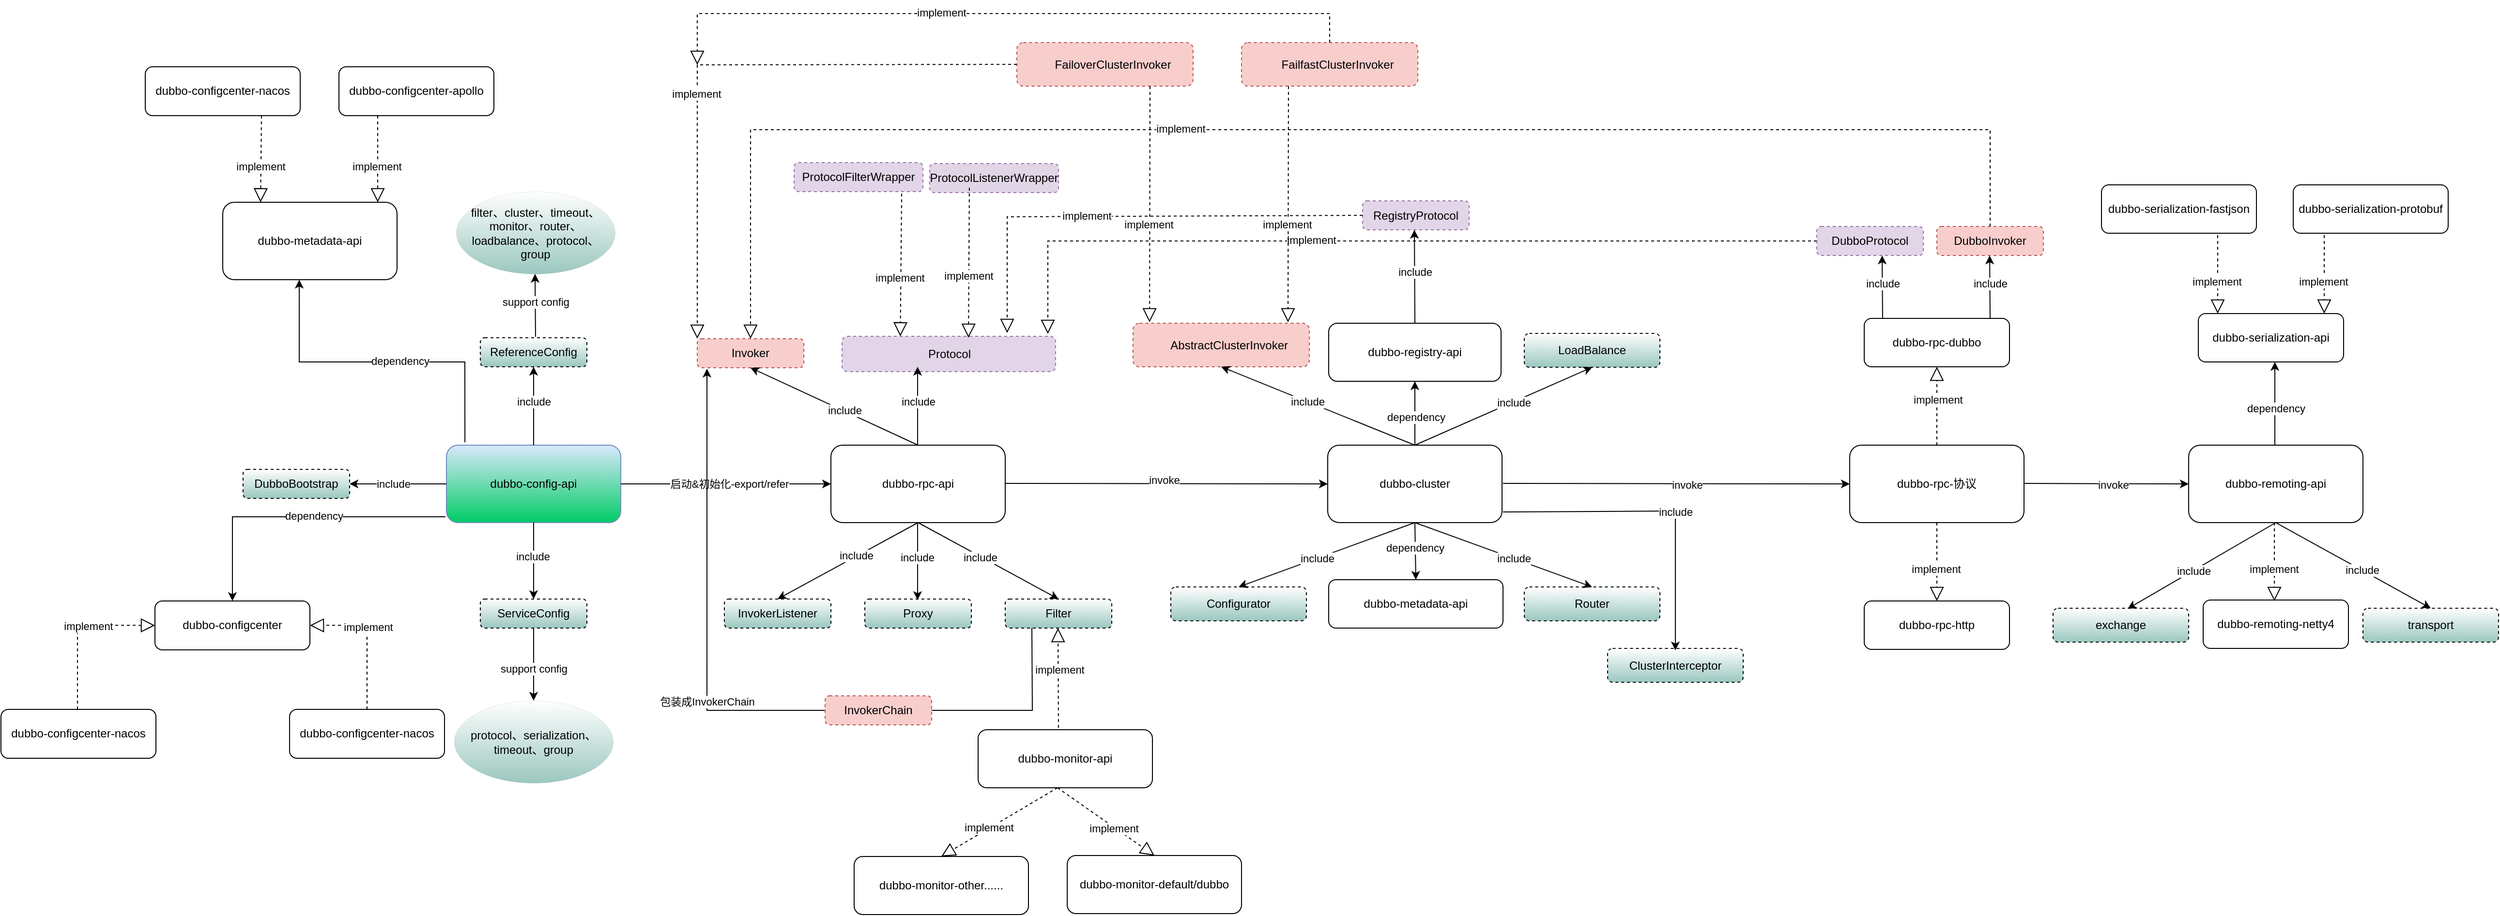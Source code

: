 <mxfile version="20.6.0" type="github">
  <diagram id="ZjGpU4D9dsk0vhYfb42c" name="第 1 页">
    <mxGraphModel dx="2843" dy="1186" grid="1" gridSize="10" guides="1" tooltips="1" connect="1" arrows="1" fold="1" page="1" pageScale="1" pageWidth="827" pageHeight="1169" math="0" shadow="0">
      <root>
        <mxCell id="0" />
        <mxCell id="1" parent="0" />
        <mxCell id="iVxKkr2CtesMYXWZ3AcV-1" value="dubbo-cluster" style="rounded=1;whiteSpace=wrap;html=1;" vertex="1" parent="1">
          <mxGeometry x="1291" y="846" width="180" height="80" as="geometry" />
        </mxCell>
        <mxCell id="iVxKkr2CtesMYXWZ3AcV-4" value="dubbo-config-api" style="rounded=1;whiteSpace=wrap;html=1;fillColor=#dae8fc;strokeColor=#6c8ebf;gradientColor=#00CC66;" vertex="1" parent="1">
          <mxGeometry x="381" y="846" width="180" height="80" as="geometry" />
        </mxCell>
        <mxCell id="iVxKkr2CtesMYXWZ3AcV-5" value="dubbo-configcenter" style="rounded=1;whiteSpace=wrap;html=1;" vertex="1" parent="1">
          <mxGeometry x="80" y="1007" width="160" height="50.5" as="geometry" />
        </mxCell>
        <mxCell id="iVxKkr2CtesMYXWZ3AcV-6" value="dubbo-metadata-api" style="rounded=1;whiteSpace=wrap;html=1;" vertex="1" parent="1">
          <mxGeometry x="150" y="595" width="180" height="80" as="geometry" />
        </mxCell>
        <mxCell id="iVxKkr2CtesMYXWZ3AcV-9" value="dubbo-rpc-协议" style="rounded=1;whiteSpace=wrap;html=1;" vertex="1" parent="1">
          <mxGeometry x="1830" y="846" width="180" height="80" as="geometry" />
        </mxCell>
        <mxCell id="iVxKkr2CtesMYXWZ3AcV-10" value="dubbo-rpc-api" style="rounded=1;whiteSpace=wrap;html=1;" vertex="1" parent="1">
          <mxGeometry x="778" y="846" width="180" height="80" as="geometry" />
        </mxCell>
        <mxCell id="iVxKkr2CtesMYXWZ3AcV-15" value="ReferenceConfig" style="rounded=1;whiteSpace=wrap;html=1;dashed=1;gradientColor=#9AC7BF;" vertex="1" parent="1">
          <mxGeometry x="416" y="735" width="110" height="30" as="geometry" />
        </mxCell>
        <mxCell id="iVxKkr2CtesMYXWZ3AcV-19" value="" style="endArrow=classic;html=1;rounded=0;exitX=1;exitY=0.5;exitDx=0;exitDy=0;entryX=0;entryY=0.5;entryDx=0;entryDy=0;" edge="1" parent="1" target="iVxKkr2CtesMYXWZ3AcV-10">
          <mxGeometry width="50" height="50" relative="1" as="geometry">
            <mxPoint x="561" y="886" as="sourcePoint" />
            <mxPoint x="671" y="886" as="targetPoint" />
          </mxGeometry>
        </mxCell>
        <mxCell id="iVxKkr2CtesMYXWZ3AcV-93" value="启动&amp;amp;初始化-export/refer" style="edgeLabel;html=1;align=center;verticalAlign=middle;resizable=0;points=[];" vertex="1" connectable="0" parent="iVxKkr2CtesMYXWZ3AcV-19">
          <mxGeometry x="0.032" relative="1" as="geometry">
            <mxPoint as="offset" />
          </mxGeometry>
        </mxCell>
        <mxCell id="iVxKkr2CtesMYXWZ3AcV-20" value="ServiceConfig" style="rounded=1;whiteSpace=wrap;html=1;dashed=1;gradientColor=#9AC7BF;" vertex="1" parent="1">
          <mxGeometry x="416" y="1005" width="110" height="30" as="geometry" />
        </mxCell>
        <mxCell id="iVxKkr2CtesMYXWZ3AcV-21" value="Protocol" style="rounded=1;whiteSpace=wrap;html=1;dashed=1;fillColor=#e1d5e7;strokeColor=#9673a6;" vertex="1" parent="1">
          <mxGeometry x="789.5" y="733.5" width="220.5" height="36.5" as="geometry" />
        </mxCell>
        <mxCell id="iVxKkr2CtesMYXWZ3AcV-22" value="Proxy" style="rounded=1;whiteSpace=wrap;html=1;dashed=1;gradientColor=#9AC7BF;" vertex="1" parent="1">
          <mxGeometry x="813" y="1005" width="110" height="30" as="geometry" />
        </mxCell>
        <mxCell id="iVxKkr2CtesMYXWZ3AcV-23" value="" style="endArrow=classic;html=1;rounded=0;exitX=1;exitY=0.5;exitDx=0;exitDy=0;entryX=0;entryY=0.5;entryDx=0;entryDy=0;" edge="1" parent="1" target="iVxKkr2CtesMYXWZ3AcV-1">
          <mxGeometry width="50" height="50" relative="1" as="geometry">
            <mxPoint x="958" y="885.5" as="sourcePoint" />
            <mxPoint x="1068" y="885.5" as="targetPoint" />
          </mxGeometry>
        </mxCell>
        <mxCell id="iVxKkr2CtesMYXWZ3AcV-94" value="invoke" style="edgeLabel;html=1;align=center;verticalAlign=middle;resizable=0;points=[];" vertex="1" connectable="0" parent="iVxKkr2CtesMYXWZ3AcV-23">
          <mxGeometry x="-0.015" y="4" relative="1" as="geometry">
            <mxPoint as="offset" />
          </mxGeometry>
        </mxCell>
        <mxCell id="iVxKkr2CtesMYXWZ3AcV-25" value="" style="endArrow=classic;html=1;rounded=0;entryX=0.5;entryY=1;entryDx=0;entryDy=0;exitX=0.5;exitY=0;exitDx=0;exitDy=0;" edge="1" parent="1" source="iVxKkr2CtesMYXWZ3AcV-4" target="iVxKkr2CtesMYXWZ3AcV-15">
          <mxGeometry width="50" height="50" relative="1" as="geometry">
            <mxPoint x="461" y="855" as="sourcePoint" />
            <mxPoint x="511" y="805" as="targetPoint" />
          </mxGeometry>
        </mxCell>
        <mxCell id="iVxKkr2CtesMYXWZ3AcV-26" value="include" style="edgeLabel;html=1;align=center;verticalAlign=middle;resizable=0;points=[];" vertex="1" connectable="0" parent="iVxKkr2CtesMYXWZ3AcV-25">
          <mxGeometry x="0.111" relative="1" as="geometry">
            <mxPoint as="offset" />
          </mxGeometry>
        </mxCell>
        <mxCell id="iVxKkr2CtesMYXWZ3AcV-27" value="" style="endArrow=classic;html=1;rounded=0;exitX=0.5;exitY=1;exitDx=0;exitDy=0;entryX=0.5;entryY=0;entryDx=0;entryDy=0;" edge="1" parent="1" source="iVxKkr2CtesMYXWZ3AcV-4" target="iVxKkr2CtesMYXWZ3AcV-20">
          <mxGeometry width="50" height="50" relative="1" as="geometry">
            <mxPoint x="431" y="1055" as="sourcePoint" />
            <mxPoint x="481" y="1005" as="targetPoint" />
          </mxGeometry>
        </mxCell>
        <mxCell id="iVxKkr2CtesMYXWZ3AcV-28" value="include" style="edgeLabel;html=1;align=center;verticalAlign=middle;resizable=0;points=[];" vertex="1" connectable="0" parent="iVxKkr2CtesMYXWZ3AcV-27">
          <mxGeometry x="-0.114" y="-1" relative="1" as="geometry">
            <mxPoint as="offset" />
          </mxGeometry>
        </mxCell>
        <mxCell id="iVxKkr2CtesMYXWZ3AcV-29" value="DubboBootstrap" style="rounded=1;whiteSpace=wrap;html=1;dashed=1;gradientColor=#9AC7BF;" vertex="1" parent="1">
          <mxGeometry x="171" y="871" width="110" height="30" as="geometry" />
        </mxCell>
        <mxCell id="iVxKkr2CtesMYXWZ3AcV-30" value="" style="endArrow=classic;html=1;rounded=0;entryX=1;entryY=0.5;entryDx=0;entryDy=0;exitX=0;exitY=0.5;exitDx=0;exitDy=0;" edge="1" parent="1" source="iVxKkr2CtesMYXWZ3AcV-4" target="iVxKkr2CtesMYXWZ3AcV-29">
          <mxGeometry width="50" height="50" relative="1" as="geometry">
            <mxPoint x="481" y="856" as="sourcePoint" />
            <mxPoint x="481" y="775" as="targetPoint" />
          </mxGeometry>
        </mxCell>
        <mxCell id="iVxKkr2CtesMYXWZ3AcV-31" value="include" style="edgeLabel;html=1;align=center;verticalAlign=middle;resizable=0;points=[];" vertex="1" connectable="0" parent="iVxKkr2CtesMYXWZ3AcV-30">
          <mxGeometry x="0.111" relative="1" as="geometry">
            <mxPoint as="offset" />
          </mxGeometry>
        </mxCell>
        <mxCell id="iVxKkr2CtesMYXWZ3AcV-32" value="" style="endArrow=classic;html=1;rounded=0;entryX=0.5;entryY=1;entryDx=0;entryDy=0;exitX=0.5;exitY=0;exitDx=0;exitDy=0;" edge="1" parent="1">
          <mxGeometry width="50" height="50" relative="1" as="geometry">
            <mxPoint x="867.5" y="846" as="sourcePoint" />
            <mxPoint x="867.5" y="765" as="targetPoint" />
          </mxGeometry>
        </mxCell>
        <mxCell id="iVxKkr2CtesMYXWZ3AcV-33" value="include" style="edgeLabel;html=1;align=center;verticalAlign=middle;resizable=0;points=[];" vertex="1" connectable="0" parent="iVxKkr2CtesMYXWZ3AcV-32">
          <mxGeometry x="0.111" relative="1" as="geometry">
            <mxPoint as="offset" />
          </mxGeometry>
        </mxCell>
        <mxCell id="iVxKkr2CtesMYXWZ3AcV-34" value="" style="endArrow=classic;html=1;rounded=0;exitX=0.5;exitY=1;exitDx=0;exitDy=0;entryX=0.5;entryY=0;entryDx=0;entryDy=0;" edge="1" parent="1">
          <mxGeometry width="50" height="50" relative="1" as="geometry">
            <mxPoint x="867.5" y="927" as="sourcePoint" />
            <mxPoint x="867.5" y="1006" as="targetPoint" />
          </mxGeometry>
        </mxCell>
        <mxCell id="iVxKkr2CtesMYXWZ3AcV-35" value="include" style="edgeLabel;html=1;align=center;verticalAlign=middle;resizable=0;points=[];" vertex="1" connectable="0" parent="iVxKkr2CtesMYXWZ3AcV-34">
          <mxGeometry x="-0.114" y="-1" relative="1" as="geometry">
            <mxPoint as="offset" />
          </mxGeometry>
        </mxCell>
        <mxCell id="iVxKkr2CtesMYXWZ3AcV-36" value="InvokerListener" style="rounded=1;whiteSpace=wrap;html=1;dashed=1;gradientColor=#9AC7BF;" vertex="1" parent="1">
          <mxGeometry x="668" y="1005" width="110" height="30" as="geometry" />
        </mxCell>
        <mxCell id="iVxKkr2CtesMYXWZ3AcV-37" value="" style="endArrow=classic;html=1;rounded=0;entryX=0.5;entryY=0;entryDx=0;entryDy=0;exitX=0.5;exitY=1;exitDx=0;exitDy=0;" edge="1" parent="1" source="iVxKkr2CtesMYXWZ3AcV-10" target="iVxKkr2CtesMYXWZ3AcV-36">
          <mxGeometry width="50" height="50" relative="1" as="geometry">
            <mxPoint x="860" y="930" as="sourcePoint" />
            <mxPoint x="877.5" y="1016" as="targetPoint" />
          </mxGeometry>
        </mxCell>
        <mxCell id="iVxKkr2CtesMYXWZ3AcV-38" value="include" style="edgeLabel;html=1;align=center;verticalAlign=middle;resizable=0;points=[];" vertex="1" connectable="0" parent="iVxKkr2CtesMYXWZ3AcV-37">
          <mxGeometry x="-0.114" y="-1" relative="1" as="geometry">
            <mxPoint as="offset" />
          </mxGeometry>
        </mxCell>
        <mxCell id="iVxKkr2CtesMYXWZ3AcV-39" value="Filter" style="rounded=1;whiteSpace=wrap;html=1;dashed=1;gradientColor=#9AC7BF;" vertex="1" parent="1">
          <mxGeometry x="958" y="1005" width="110" height="30" as="geometry" />
        </mxCell>
        <mxCell id="iVxKkr2CtesMYXWZ3AcV-40" value="" style="endArrow=classic;html=1;rounded=0;entryX=0.5;entryY=0;entryDx=0;entryDy=0;exitX=0.5;exitY=1;exitDx=0;exitDy=0;" edge="1" parent="1" source="iVxKkr2CtesMYXWZ3AcV-10" target="iVxKkr2CtesMYXWZ3AcV-39">
          <mxGeometry width="50" height="50" relative="1" as="geometry">
            <mxPoint x="878" y="936" as="sourcePoint" />
            <mxPoint x="733" y="1015" as="targetPoint" />
          </mxGeometry>
        </mxCell>
        <mxCell id="iVxKkr2CtesMYXWZ3AcV-41" value="include" style="edgeLabel;html=1;align=center;verticalAlign=middle;resizable=0;points=[];" vertex="1" connectable="0" parent="iVxKkr2CtesMYXWZ3AcV-40">
          <mxGeometry x="-0.114" y="-1" relative="1" as="geometry">
            <mxPoint as="offset" />
          </mxGeometry>
        </mxCell>
        <mxCell id="iVxKkr2CtesMYXWZ3AcV-42" value="dubbo-registry-api" style="rounded=1;whiteSpace=wrap;html=1;" vertex="1" parent="1">
          <mxGeometry x="1292" y="720" width="178" height="60" as="geometry" />
        </mxCell>
        <mxCell id="iVxKkr2CtesMYXWZ3AcV-43" value="" style="endArrow=classic;html=1;rounded=0;entryX=0.5;entryY=1;entryDx=0;entryDy=0;exitX=0.5;exitY=0;exitDx=0;exitDy=0;" edge="1" parent="1" source="iVxKkr2CtesMYXWZ3AcV-1" target="iVxKkr2CtesMYXWZ3AcV-42">
          <mxGeometry width="50" height="50" relative="1" as="geometry">
            <mxPoint x="1380" y="840" as="sourcePoint" />
            <mxPoint x="1245" y="1015" as="targetPoint" />
          </mxGeometry>
        </mxCell>
        <mxCell id="iVxKkr2CtesMYXWZ3AcV-44" value="dependency" style="edgeLabel;html=1;align=center;verticalAlign=middle;resizable=0;points=[];" vertex="1" connectable="0" parent="iVxKkr2CtesMYXWZ3AcV-43">
          <mxGeometry x="-0.114" y="-1" relative="1" as="geometry">
            <mxPoint as="offset" />
          </mxGeometry>
        </mxCell>
        <mxCell id="iVxKkr2CtesMYXWZ3AcV-45" value="dubbo-metadata-api" style="rounded=1;whiteSpace=wrap;html=1;" vertex="1" parent="1">
          <mxGeometry x="1292" y="985" width="180" height="50" as="geometry" />
        </mxCell>
        <mxCell id="iVxKkr2CtesMYXWZ3AcV-46" value="" style="endArrow=classic;html=1;rounded=0;entryX=0.5;entryY=0;entryDx=0;entryDy=0;exitX=0.5;exitY=1;exitDx=0;exitDy=0;" edge="1" parent="1" source="iVxKkr2CtesMYXWZ3AcV-1" target="iVxKkr2CtesMYXWZ3AcV-45">
          <mxGeometry width="50" height="50" relative="1" as="geometry">
            <mxPoint x="1382" y="930" as="sourcePoint" />
            <mxPoint x="1390" y="790" as="targetPoint" />
          </mxGeometry>
        </mxCell>
        <mxCell id="iVxKkr2CtesMYXWZ3AcV-47" value="dependency" style="edgeLabel;html=1;align=center;verticalAlign=middle;resizable=0;points=[];" vertex="1" connectable="0" parent="iVxKkr2CtesMYXWZ3AcV-46">
          <mxGeometry x="-0.114" y="-1" relative="1" as="geometry">
            <mxPoint as="offset" />
          </mxGeometry>
        </mxCell>
        <mxCell id="iVxKkr2CtesMYXWZ3AcV-48" value="&amp;nbsp; &amp;nbsp; &amp;nbsp;AbstractClusterInvoker" style="rounded=1;whiteSpace=wrap;html=1;dashed=1;fillColor=#f8cecc;strokeColor=#b85450;" vertex="1" parent="1">
          <mxGeometry x="1090" y="720" width="182" height="45" as="geometry" />
        </mxCell>
        <mxCell id="iVxKkr2CtesMYXWZ3AcV-49" value="" style="endArrow=classic;html=1;rounded=0;entryX=0.5;entryY=1;entryDx=0;entryDy=0;exitX=0.5;exitY=0;exitDx=0;exitDy=0;" edge="1" parent="1" source="iVxKkr2CtesMYXWZ3AcV-1" target="iVxKkr2CtesMYXWZ3AcV-48">
          <mxGeometry width="50" height="50" relative="1" as="geometry">
            <mxPoint x="1382" y="840" as="sourcePoint" />
            <mxPoint x="989.5" y="775" as="targetPoint" />
          </mxGeometry>
        </mxCell>
        <mxCell id="iVxKkr2CtesMYXWZ3AcV-50" value="include" style="edgeLabel;html=1;align=center;verticalAlign=middle;resizable=0;points=[];" vertex="1" connectable="0" parent="iVxKkr2CtesMYXWZ3AcV-49">
          <mxGeometry x="0.111" relative="1" as="geometry">
            <mxPoint as="offset" />
          </mxGeometry>
        </mxCell>
        <mxCell id="iVxKkr2CtesMYXWZ3AcV-51" value="LoadBalance" style="rounded=1;whiteSpace=wrap;html=1;dashed=1;gradientColor=#9AC7BF;" vertex="1" parent="1">
          <mxGeometry x="1494" y="730.5" width="140" height="35" as="geometry" />
        </mxCell>
        <mxCell id="iVxKkr2CtesMYXWZ3AcV-52" value="" style="endArrow=classic;html=1;rounded=0;entryX=0.5;entryY=1;entryDx=0;entryDy=0;exitX=0.5;exitY=0;exitDx=0;exitDy=0;" edge="1" parent="1" source="iVxKkr2CtesMYXWZ3AcV-1" target="iVxKkr2CtesMYXWZ3AcV-51">
          <mxGeometry width="50" height="50" relative="1" as="geometry">
            <mxPoint x="1391" y="856" as="sourcePoint" />
            <mxPoint x="1212" y="775" as="targetPoint" />
          </mxGeometry>
        </mxCell>
        <mxCell id="iVxKkr2CtesMYXWZ3AcV-53" value="include" style="edgeLabel;html=1;align=center;verticalAlign=middle;resizable=0;points=[];" vertex="1" connectable="0" parent="iVxKkr2CtesMYXWZ3AcV-52">
          <mxGeometry x="0.111" relative="1" as="geometry">
            <mxPoint as="offset" />
          </mxGeometry>
        </mxCell>
        <mxCell id="iVxKkr2CtesMYXWZ3AcV-54" value="Router" style="rounded=1;whiteSpace=wrap;html=1;dashed=1;gradientColor=#9AC7BF;" vertex="1" parent="1">
          <mxGeometry x="1494" y="992.5" width="140" height="35" as="geometry" />
        </mxCell>
        <mxCell id="iVxKkr2CtesMYXWZ3AcV-55" value="" style="endArrow=classic;html=1;rounded=0;entryX=0.5;entryY=0;entryDx=0;entryDy=0;exitX=0.5;exitY=1;exitDx=0;exitDy=0;" edge="1" parent="1" source="iVxKkr2CtesMYXWZ3AcV-1" target="iVxKkr2CtesMYXWZ3AcV-54">
          <mxGeometry width="50" height="50" relative="1" as="geometry">
            <mxPoint x="1382" y="930" as="sourcePoint" />
            <mxPoint x="1574" y="775.5" as="targetPoint" />
          </mxGeometry>
        </mxCell>
        <mxCell id="iVxKkr2CtesMYXWZ3AcV-56" value="include" style="edgeLabel;html=1;align=center;verticalAlign=middle;resizable=0;points=[];" vertex="1" connectable="0" parent="iVxKkr2CtesMYXWZ3AcV-55">
          <mxGeometry x="0.111" relative="1" as="geometry">
            <mxPoint as="offset" />
          </mxGeometry>
        </mxCell>
        <mxCell id="iVxKkr2CtesMYXWZ3AcV-57" value="Configurator" style="rounded=1;whiteSpace=wrap;html=1;dashed=1;gradientColor=#9AC7BF;" vertex="1" parent="1">
          <mxGeometry x="1129" y="992.5" width="140" height="35" as="geometry" />
        </mxCell>
        <mxCell id="iVxKkr2CtesMYXWZ3AcV-58" value="" style="endArrow=classic;html=1;rounded=0;entryX=0.5;entryY=0;entryDx=0;entryDy=0;exitX=0.5;exitY=1;exitDx=0;exitDy=0;" edge="1" parent="1" source="iVxKkr2CtesMYXWZ3AcV-1" target="iVxKkr2CtesMYXWZ3AcV-57">
          <mxGeometry width="50" height="50" relative="1" as="geometry">
            <mxPoint x="1391" y="936" as="sourcePoint" />
            <mxPoint x="1574" y="1002.5" as="targetPoint" />
          </mxGeometry>
        </mxCell>
        <mxCell id="iVxKkr2CtesMYXWZ3AcV-59" value="include" style="edgeLabel;html=1;align=center;verticalAlign=middle;resizable=0;points=[];" vertex="1" connectable="0" parent="iVxKkr2CtesMYXWZ3AcV-58">
          <mxGeometry x="0.111" relative="1" as="geometry">
            <mxPoint as="offset" />
          </mxGeometry>
        </mxCell>
        <mxCell id="iVxKkr2CtesMYXWZ3AcV-60" value="ClusterInterceptor" style="rounded=1;whiteSpace=wrap;html=1;dashed=1;gradientColor=#9AC7BF;" vertex="1" parent="1">
          <mxGeometry x="1580" y="1056" width="140" height="35" as="geometry" />
        </mxCell>
        <mxCell id="iVxKkr2CtesMYXWZ3AcV-61" value="" style="endArrow=classic;html=1;rounded=0;exitX=1.006;exitY=0.888;exitDx=0;exitDy=0;exitPerimeter=0;" edge="1" parent="1">
          <mxGeometry width="50" height="50" relative="1" as="geometry">
            <mxPoint x="1472.08" y="915.04" as="sourcePoint" />
            <mxPoint x="1650" y="1058" as="targetPoint" />
            <Array as="points">
              <mxPoint x="1650" y="914" />
            </Array>
          </mxGeometry>
        </mxCell>
        <mxCell id="iVxKkr2CtesMYXWZ3AcV-62" value="include" style="edgeLabel;html=1;align=center;verticalAlign=middle;resizable=0;points=[];" vertex="1" connectable="0" parent="iVxKkr2CtesMYXWZ3AcV-61">
          <mxGeometry x="0.111" relative="1" as="geometry">
            <mxPoint as="offset" />
          </mxGeometry>
        </mxCell>
        <mxCell id="iVxKkr2CtesMYXWZ3AcV-63" value="" style="endArrow=classic;html=1;rounded=0;exitX=1;exitY=0.5;exitDx=0;exitDy=0;entryX=0;entryY=0.5;entryDx=0;entryDy=0;" edge="1" parent="1" target="iVxKkr2CtesMYXWZ3AcV-9">
          <mxGeometry width="50" height="50" relative="1" as="geometry">
            <mxPoint x="1472" y="885.5" as="sourcePoint" />
            <mxPoint x="1805" y="886" as="targetPoint" />
          </mxGeometry>
        </mxCell>
        <mxCell id="iVxKkr2CtesMYXWZ3AcV-95" value="invoke" style="edgeLabel;html=1;align=center;verticalAlign=middle;resizable=0;points=[];" vertex="1" connectable="0" parent="iVxKkr2CtesMYXWZ3AcV-63">
          <mxGeometry x="0.061" y="-1" relative="1" as="geometry">
            <mxPoint as="offset" />
          </mxGeometry>
        </mxCell>
        <mxCell id="iVxKkr2CtesMYXWZ3AcV-64" value="dubbo-remoting-api" style="rounded=1;whiteSpace=wrap;html=1;" vertex="1" parent="1">
          <mxGeometry x="2180" y="846" width="180" height="80" as="geometry" />
        </mxCell>
        <mxCell id="iVxKkr2CtesMYXWZ3AcV-65" value="" style="endArrow=classic;html=1;rounded=0;exitX=0.5;exitY=0;exitDx=0;exitDy=0;" edge="1" parent="1">
          <mxGeometry width="50" height="50" relative="1" as="geometry">
            <mxPoint x="2269" y="846" as="sourcePoint" />
            <mxPoint x="2269" y="760" as="targetPoint" />
          </mxGeometry>
        </mxCell>
        <mxCell id="iVxKkr2CtesMYXWZ3AcV-66" value="dependency" style="edgeLabel;html=1;align=center;verticalAlign=middle;resizable=0;points=[];" vertex="1" connectable="0" parent="iVxKkr2CtesMYXWZ3AcV-65">
          <mxGeometry x="-0.114" y="-1" relative="1" as="geometry">
            <mxPoint as="offset" />
          </mxGeometry>
        </mxCell>
        <mxCell id="iVxKkr2CtesMYXWZ3AcV-67" value="" style="endArrow=classic;html=1;rounded=0;exitX=1;exitY=0.5;exitDx=0;exitDy=0;entryX=0;entryY=0.5;entryDx=0;entryDy=0;" edge="1" parent="1" target="iVxKkr2CtesMYXWZ3AcV-64">
          <mxGeometry width="50" height="50" relative="1" as="geometry">
            <mxPoint x="2010" y="885.5" as="sourcePoint" />
            <mxPoint x="2368" y="886" as="targetPoint" />
          </mxGeometry>
        </mxCell>
        <mxCell id="iVxKkr2CtesMYXWZ3AcV-96" value="invoke" style="edgeLabel;html=1;align=center;verticalAlign=middle;resizable=0;points=[];" vertex="1" connectable="0" parent="iVxKkr2CtesMYXWZ3AcV-67">
          <mxGeometry x="0.082" y="-1" relative="1" as="geometry">
            <mxPoint as="offset" />
          </mxGeometry>
        </mxCell>
        <mxCell id="iVxKkr2CtesMYXWZ3AcV-68" value="dubbo-rpc-dubbo" style="rounded=1;whiteSpace=wrap;html=1;" vertex="1" parent="1">
          <mxGeometry x="1845" y="715" width="150" height="50" as="geometry" />
        </mxCell>
        <mxCell id="iVxKkr2CtesMYXWZ3AcV-69" value="dubbo-rpc-http" style="rounded=1;whiteSpace=wrap;html=1;" vertex="1" parent="1">
          <mxGeometry x="1845" y="1007" width="150" height="50" as="geometry" />
        </mxCell>
        <mxCell id="iVxKkr2CtesMYXWZ3AcV-71" value="" style="endArrow=block;dashed=1;endFill=0;endSize=12;html=1;rounded=0;entryX=0.5;entryY=1;entryDx=0;entryDy=0;exitX=0.5;exitY=0;exitDx=0;exitDy=0;" edge="1" parent="1" source="iVxKkr2CtesMYXWZ3AcV-9" target="iVxKkr2CtesMYXWZ3AcV-68">
          <mxGeometry width="160" relative="1" as="geometry">
            <mxPoint x="1920" y="840" as="sourcePoint" />
            <mxPoint x="2080" y="840" as="targetPoint" />
          </mxGeometry>
        </mxCell>
        <mxCell id="iVxKkr2CtesMYXWZ3AcV-72" value="implement" style="edgeLabel;html=1;align=center;verticalAlign=middle;resizable=0;points=[];" vertex="1" connectable="0" parent="iVxKkr2CtesMYXWZ3AcV-71">
          <mxGeometry x="0.173" y="-1" relative="1" as="geometry">
            <mxPoint as="offset" />
          </mxGeometry>
        </mxCell>
        <mxCell id="iVxKkr2CtesMYXWZ3AcV-73" value="" style="endArrow=block;dashed=1;endFill=0;endSize=12;html=1;rounded=0;entryX=0.5;entryY=0;entryDx=0;entryDy=0;exitX=0.5;exitY=1;exitDx=0;exitDy=0;" edge="1" parent="1" source="iVxKkr2CtesMYXWZ3AcV-9" target="iVxKkr2CtesMYXWZ3AcV-69">
          <mxGeometry width="160" relative="1" as="geometry">
            <mxPoint x="1920" y="930" as="sourcePoint" />
            <mxPoint x="1930" y="775" as="targetPoint" />
          </mxGeometry>
        </mxCell>
        <mxCell id="iVxKkr2CtesMYXWZ3AcV-74" value="implement" style="edgeLabel;html=1;align=center;verticalAlign=middle;resizable=0;points=[];" vertex="1" connectable="0" parent="iVxKkr2CtesMYXWZ3AcV-73">
          <mxGeometry x="0.173" y="-1" relative="1" as="geometry">
            <mxPoint as="offset" />
          </mxGeometry>
        </mxCell>
        <mxCell id="iVxKkr2CtesMYXWZ3AcV-76" value="dubbo-remoting-netty4" style="rounded=1;whiteSpace=wrap;html=1;" vertex="1" parent="1">
          <mxGeometry x="2195" y="1006" width="150" height="50" as="geometry" />
        </mxCell>
        <mxCell id="iVxKkr2CtesMYXWZ3AcV-77" value="" style="endArrow=block;dashed=1;endFill=0;endSize=12;html=1;rounded=0;entryX=0.5;entryY=0;entryDx=0;entryDy=0;exitX=0.5;exitY=1;exitDx=0;exitDy=0;" edge="1" parent="1">
          <mxGeometry width="160" relative="1" as="geometry">
            <mxPoint x="2268.5" y="926" as="sourcePoint" />
            <mxPoint x="2268.5" y="1007" as="targetPoint" />
          </mxGeometry>
        </mxCell>
        <mxCell id="iVxKkr2CtesMYXWZ3AcV-78" value="implement" style="edgeLabel;html=1;align=center;verticalAlign=middle;resizable=0;points=[];" vertex="1" connectable="0" parent="iVxKkr2CtesMYXWZ3AcV-77">
          <mxGeometry x="0.173" y="-1" relative="1" as="geometry">
            <mxPoint as="offset" />
          </mxGeometry>
        </mxCell>
        <mxCell id="iVxKkr2CtesMYXWZ3AcV-79" value="dubbo-serialization-api" style="rounded=1;whiteSpace=wrap;html=1;" vertex="1" parent="1">
          <mxGeometry x="2190" y="710" width="150" height="50" as="geometry" />
        </mxCell>
        <mxCell id="iVxKkr2CtesMYXWZ3AcV-81" value="exchange" style="rounded=1;whiteSpace=wrap;html=1;dashed=1;gradientColor=#9AC7BF;" vertex="1" parent="1">
          <mxGeometry x="2040" y="1014.5" width="140" height="35" as="geometry" />
        </mxCell>
        <mxCell id="iVxKkr2CtesMYXWZ3AcV-82" value="" style="endArrow=classic;html=1;rounded=0;entryX=0.55;entryY=0.014;entryDx=0;entryDy=0;exitX=0.5;exitY=1;exitDx=0;exitDy=0;entryPerimeter=0;" edge="1" parent="1" source="iVxKkr2CtesMYXWZ3AcV-64" target="iVxKkr2CtesMYXWZ3AcV-81">
          <mxGeometry width="50" height="50" relative="1" as="geometry">
            <mxPoint x="1391" y="936" as="sourcePoint" />
            <mxPoint x="1574" y="1002.5" as="targetPoint" />
          </mxGeometry>
        </mxCell>
        <mxCell id="iVxKkr2CtesMYXWZ3AcV-83" value="include" style="edgeLabel;html=1;align=center;verticalAlign=middle;resizable=0;points=[];" vertex="1" connectable="0" parent="iVxKkr2CtesMYXWZ3AcV-82">
          <mxGeometry x="0.111" relative="1" as="geometry">
            <mxPoint as="offset" />
          </mxGeometry>
        </mxCell>
        <mxCell id="iVxKkr2CtesMYXWZ3AcV-84" value="transport" style="rounded=1;whiteSpace=wrap;html=1;dashed=1;gradientColor=#9AC7BF;" vertex="1" parent="1">
          <mxGeometry x="2360" y="1014.5" width="140" height="35" as="geometry" />
        </mxCell>
        <mxCell id="iVxKkr2CtesMYXWZ3AcV-85" value="" style="endArrow=classic;html=1;rounded=0;entryX=0.5;entryY=0;entryDx=0;entryDy=0;exitX=0.5;exitY=1;exitDx=0;exitDy=0;" edge="1" parent="1" source="iVxKkr2CtesMYXWZ3AcV-64" target="iVxKkr2CtesMYXWZ3AcV-84">
          <mxGeometry width="50" height="50" relative="1" as="geometry">
            <mxPoint x="2280" y="936" as="sourcePoint" />
            <mxPoint x="2127" y="1024.99" as="targetPoint" />
          </mxGeometry>
        </mxCell>
        <mxCell id="iVxKkr2CtesMYXWZ3AcV-86" value="include" style="edgeLabel;html=1;align=center;verticalAlign=middle;resizable=0;points=[];" vertex="1" connectable="0" parent="iVxKkr2CtesMYXWZ3AcV-85">
          <mxGeometry x="0.111" relative="1" as="geometry">
            <mxPoint as="offset" />
          </mxGeometry>
        </mxCell>
        <mxCell id="iVxKkr2CtesMYXWZ3AcV-87" value="filter、cluster、timeout、monitor、router、loadbalance、protocol、group" style="ellipse;whiteSpace=wrap;html=1;strokeWidth=0;gradientColor=#9AC7BF;" vertex="1" parent="1">
          <mxGeometry x="391" y="584" width="164" height="85" as="geometry" />
        </mxCell>
        <mxCell id="iVxKkr2CtesMYXWZ3AcV-88" value="protocol、serialization、timeout、group" style="ellipse;whiteSpace=wrap;html=1;strokeWidth=0;gradientColor=#9AC7BF;" vertex="1" parent="1">
          <mxGeometry x="389" y="1110" width="164" height="85" as="geometry" />
        </mxCell>
        <mxCell id="iVxKkr2CtesMYXWZ3AcV-89" value="" style="endArrow=classic;html=1;rounded=0;entryX=0.5;entryY=1;entryDx=0;entryDy=0;" edge="1" parent="1">
          <mxGeometry width="50" height="50" relative="1" as="geometry">
            <mxPoint x="473" y="734" as="sourcePoint" />
            <mxPoint x="472.5" y="669" as="targetPoint" />
          </mxGeometry>
        </mxCell>
        <mxCell id="iVxKkr2CtesMYXWZ3AcV-90" value="support config" style="edgeLabel;html=1;align=center;verticalAlign=middle;resizable=0;points=[];" vertex="1" connectable="0" parent="iVxKkr2CtesMYXWZ3AcV-89">
          <mxGeometry x="0.111" relative="1" as="geometry">
            <mxPoint as="offset" />
          </mxGeometry>
        </mxCell>
        <mxCell id="iVxKkr2CtesMYXWZ3AcV-91" value="" style="endArrow=classic;html=1;rounded=0;entryX=0.5;entryY=0;entryDx=0;entryDy=0;exitX=0.5;exitY=1;exitDx=0;exitDy=0;" edge="1" parent="1" source="iVxKkr2CtesMYXWZ3AcV-20" target="iVxKkr2CtesMYXWZ3AcV-88">
          <mxGeometry width="50" height="50" relative="1" as="geometry">
            <mxPoint x="540.5" y="1085" as="sourcePoint" />
            <mxPoint x="540" y="1020" as="targetPoint" />
          </mxGeometry>
        </mxCell>
        <mxCell id="iVxKkr2CtesMYXWZ3AcV-92" value="support config" style="edgeLabel;html=1;align=center;verticalAlign=middle;resizable=0;points=[];" vertex="1" connectable="0" parent="iVxKkr2CtesMYXWZ3AcV-91">
          <mxGeometry x="0.111" relative="1" as="geometry">
            <mxPoint as="offset" />
          </mxGeometry>
        </mxCell>
        <mxCell id="iVxKkr2CtesMYXWZ3AcV-97" value="dubbo-monitor-api" style="rounded=1;whiteSpace=wrap;html=1;" vertex="1" parent="1">
          <mxGeometry x="930" y="1140" width="180" height="60" as="geometry" />
        </mxCell>
        <mxCell id="iVxKkr2CtesMYXWZ3AcV-100" value="dubbo-monitor-default/dubbo" style="rounded=1;whiteSpace=wrap;html=1;" vertex="1" parent="1">
          <mxGeometry x="1022" y="1270" width="180" height="60" as="geometry" />
        </mxCell>
        <mxCell id="iVxKkr2CtesMYXWZ3AcV-103" value="dubbo-monitor-other......" style="rounded=1;whiteSpace=wrap;html=1;" vertex="1" parent="1">
          <mxGeometry x="802" y="1271" width="180" height="60" as="geometry" />
        </mxCell>
        <mxCell id="iVxKkr2CtesMYXWZ3AcV-106" value="RegistryProtocol" style="rounded=1;whiteSpace=wrap;html=1;dashed=1;fillColor=#e1d5e7;strokeColor=#9673a6;" vertex="1" parent="1">
          <mxGeometry x="1327" y="593.5" width="110" height="30" as="geometry" />
        </mxCell>
        <mxCell id="iVxKkr2CtesMYXWZ3AcV-107" value="DubboProtocol" style="rounded=1;whiteSpace=wrap;html=1;dashed=1;fillColor=#e1d5e7;strokeColor=#9673a6;" vertex="1" parent="1">
          <mxGeometry x="1796" y="620" width="110" height="30" as="geometry" />
        </mxCell>
        <mxCell id="iVxKkr2CtesMYXWZ3AcV-108" value="ProtocolFilterWrapper" style="rounded=1;whiteSpace=wrap;html=1;dashed=1;fillColor=#e1d5e7;strokeColor=#9673a6;" vertex="1" parent="1">
          <mxGeometry x="740" y="554" width="133" height="30" as="geometry" />
        </mxCell>
        <mxCell id="iVxKkr2CtesMYXWZ3AcV-109" value="ProtocolListenerWrapper" style="rounded=1;whiteSpace=wrap;html=1;dashed=1;fillColor=#e1d5e7;strokeColor=#9673a6;" vertex="1" parent="1">
          <mxGeometry x="880" y="555" width="133" height="30" as="geometry" />
        </mxCell>
        <mxCell id="iVxKkr2CtesMYXWZ3AcV-110" value="Invoker" style="rounded=1;whiteSpace=wrap;html=1;dashed=1;fillColor=#f8cecc;strokeColor=#b85450;" vertex="1" parent="1">
          <mxGeometry x="640" y="736" width="110" height="30" as="geometry" />
        </mxCell>
        <mxCell id="iVxKkr2CtesMYXWZ3AcV-111" value="" style="endArrow=classic;html=1;rounded=0;entryX=0.5;entryY=1;entryDx=0;entryDy=0;exitX=0.5;exitY=0;exitDx=0;exitDy=0;" edge="1" parent="1" source="iVxKkr2CtesMYXWZ3AcV-10" target="iVxKkr2CtesMYXWZ3AcV-110">
          <mxGeometry width="50" height="50" relative="1" as="geometry">
            <mxPoint x="878" y="936" as="sourcePoint" />
            <mxPoint x="733" y="1015" as="targetPoint" />
          </mxGeometry>
        </mxCell>
        <mxCell id="iVxKkr2CtesMYXWZ3AcV-112" value="include" style="edgeLabel;html=1;align=center;verticalAlign=middle;resizable=0;points=[];" vertex="1" connectable="0" parent="iVxKkr2CtesMYXWZ3AcV-111">
          <mxGeometry x="-0.114" y="-1" relative="1" as="geometry">
            <mxPoint as="offset" />
          </mxGeometry>
        </mxCell>
        <mxCell id="iVxKkr2CtesMYXWZ3AcV-114" value="" style="endArrow=block;dashed=1;endFill=0;endSize=12;html=1;rounded=0;entryX=0.5;entryY=1;entryDx=0;entryDy=0;exitX=0.461;exitY=-0.033;exitDx=0;exitDy=0;exitPerimeter=0;" edge="1" parent="1" source="iVxKkr2CtesMYXWZ3AcV-97">
          <mxGeometry width="160" relative="1" as="geometry">
            <mxPoint x="1012.5" y="1116" as="sourcePoint" />
            <mxPoint x="1012.5" y="1035" as="targetPoint" />
          </mxGeometry>
        </mxCell>
        <mxCell id="iVxKkr2CtesMYXWZ3AcV-115" value="implement" style="edgeLabel;html=1;align=center;verticalAlign=middle;resizable=0;points=[];" vertex="1" connectable="0" parent="iVxKkr2CtesMYXWZ3AcV-114">
          <mxGeometry x="0.173" y="-1" relative="1" as="geometry">
            <mxPoint as="offset" />
          </mxGeometry>
        </mxCell>
        <mxCell id="iVxKkr2CtesMYXWZ3AcV-116" value="" style="endArrow=block;dashed=1;endFill=0;endSize=12;html=1;rounded=0;entryX=0.5;entryY=0;entryDx=0;entryDy=0;exitX=0.5;exitY=1;exitDx=0;exitDy=0;" edge="1" parent="1" target="iVxKkr2CtesMYXWZ3AcV-103">
          <mxGeometry width="160" relative="1" as="geometry">
            <mxPoint x="1012" y="1200" as="sourcePoint" />
            <mxPoint x="901" y="1240" as="targetPoint" />
          </mxGeometry>
        </mxCell>
        <mxCell id="iVxKkr2CtesMYXWZ3AcV-117" value="implement" style="edgeLabel;html=1;align=center;verticalAlign=middle;resizable=0;points=[];" vertex="1" connectable="0" parent="iVxKkr2CtesMYXWZ3AcV-116">
          <mxGeometry x="0.173" y="-1" relative="1" as="geometry">
            <mxPoint as="offset" />
          </mxGeometry>
        </mxCell>
        <mxCell id="iVxKkr2CtesMYXWZ3AcV-118" value="" style="endArrow=block;dashed=1;endFill=0;endSize=12;html=1;rounded=0;entryX=0.5;entryY=0;entryDx=0;entryDy=0;exitX=0.5;exitY=1;exitDx=0;exitDy=0;" edge="1" parent="1" target="iVxKkr2CtesMYXWZ3AcV-100">
          <mxGeometry width="160" relative="1" as="geometry">
            <mxPoint x="1012" y="1200" as="sourcePoint" />
            <mxPoint x="902" y="1281" as="targetPoint" />
          </mxGeometry>
        </mxCell>
        <mxCell id="iVxKkr2CtesMYXWZ3AcV-119" value="implement" style="edgeLabel;html=1;align=center;verticalAlign=middle;resizable=0;points=[];" vertex="1" connectable="0" parent="iVxKkr2CtesMYXWZ3AcV-118">
          <mxGeometry x="0.173" y="-1" relative="1" as="geometry">
            <mxPoint as="offset" />
          </mxGeometry>
        </mxCell>
        <mxCell id="iVxKkr2CtesMYXWZ3AcV-122" value="" style="endArrow=block;dashed=1;endFill=0;endSize=12;html=1;rounded=0;exitX=0;exitY=0.5;exitDx=0;exitDy=0;" edge="1" parent="1" source="iVxKkr2CtesMYXWZ3AcV-107">
          <mxGeometry width="160" relative="1" as="geometry">
            <mxPoint x="1002" y="658" as="sourcePoint" />
            <mxPoint x="1002" y="731" as="targetPoint" />
            <Array as="points">
              <mxPoint x="1002" y="635" />
            </Array>
          </mxGeometry>
        </mxCell>
        <mxCell id="iVxKkr2CtesMYXWZ3AcV-123" value="implement" style="edgeLabel;html=1;align=center;verticalAlign=middle;resizable=0;points=[];" vertex="1" connectable="0" parent="iVxKkr2CtesMYXWZ3AcV-122">
          <mxGeometry x="0.173" y="-1" relative="1" as="geometry">
            <mxPoint as="offset" />
          </mxGeometry>
        </mxCell>
        <mxCell id="iVxKkr2CtesMYXWZ3AcV-124" value="" style="endArrow=block;dashed=1;endFill=0;endSize=12;html=1;rounded=0;exitX=0;exitY=0.5;exitDx=0;exitDy=0;" edge="1" parent="1" source="iVxKkr2CtesMYXWZ3AcV-106">
          <mxGeometry width="160" relative="1" as="geometry">
            <mxPoint x="1327" y="627" as="sourcePoint" />
            <mxPoint x="960" y="730" as="targetPoint" />
            <Array as="points">
              <mxPoint x="960" y="610" />
            </Array>
          </mxGeometry>
        </mxCell>
        <mxCell id="iVxKkr2CtesMYXWZ3AcV-125" value="implement" style="edgeLabel;html=1;align=center;verticalAlign=middle;resizable=0;points=[];" vertex="1" connectable="0" parent="iVxKkr2CtesMYXWZ3AcV-124">
          <mxGeometry x="0.173" y="-1" relative="1" as="geometry">
            <mxPoint as="offset" />
          </mxGeometry>
        </mxCell>
        <mxCell id="iVxKkr2CtesMYXWZ3AcV-126" value="" style="endArrow=block;dashed=1;endFill=0;endSize=12;html=1;rounded=0;exitX=0.308;exitY=1;exitDx=0;exitDy=0;entryX=0.592;entryY=0.178;entryDx=0;entryDy=0;entryPerimeter=0;exitPerimeter=0;" edge="1" parent="1">
          <mxGeometry width="160" relative="1" as="geometry">
            <mxPoint x="920.964" y="580" as="sourcePoint" />
            <mxPoint x="920.036" y="734.997" as="targetPoint" />
          </mxGeometry>
        </mxCell>
        <mxCell id="iVxKkr2CtesMYXWZ3AcV-127" value="implement" style="edgeLabel;html=1;align=center;verticalAlign=middle;resizable=0;points=[];" vertex="1" connectable="0" parent="iVxKkr2CtesMYXWZ3AcV-126">
          <mxGeometry x="0.173" y="-1" relative="1" as="geometry">
            <mxPoint as="offset" />
          </mxGeometry>
        </mxCell>
        <mxCell id="iVxKkr2CtesMYXWZ3AcV-128" value="" style="endArrow=block;dashed=1;endFill=0;endSize=12;html=1;rounded=0;exitX=0.835;exitY=1.067;exitDx=0;exitDy=0;entryX=0.25;entryY=0;entryDx=0;entryDy=0;exitPerimeter=0;" edge="1" parent="1" source="iVxKkr2CtesMYXWZ3AcV-108">
          <mxGeometry width="160" relative="1" as="geometry">
            <mxPoint x="793.5" y="584" as="sourcePoint" />
            <mxPoint x="849.625" y="733.5" as="targetPoint" />
          </mxGeometry>
        </mxCell>
        <mxCell id="iVxKkr2CtesMYXWZ3AcV-129" value="implement" style="edgeLabel;html=1;align=center;verticalAlign=middle;resizable=0;points=[];" vertex="1" connectable="0" parent="iVxKkr2CtesMYXWZ3AcV-128">
          <mxGeometry x="0.173" y="-1" relative="1" as="geometry">
            <mxPoint as="offset" />
          </mxGeometry>
        </mxCell>
        <mxCell id="iVxKkr2CtesMYXWZ3AcV-131" value="DubboInvoker" style="rounded=1;whiteSpace=wrap;html=1;dashed=1;fillColor=#f8cecc;strokeColor=#b85450;" vertex="1" parent="1">
          <mxGeometry x="1920" y="620" width="110" height="30" as="geometry" />
        </mxCell>
        <mxCell id="iVxKkr2CtesMYXWZ3AcV-132" value="" style="endArrow=classic;html=1;rounded=0;entryX=0.5;entryY=1;entryDx=0;entryDy=0;exitX=0.5;exitY=0;exitDx=0;exitDy=0;" edge="1" parent="1">
          <mxGeometry width="50" height="50" relative="1" as="geometry">
            <mxPoint x="1975" y="715" as="sourcePoint" />
            <mxPoint x="1974.5" y="650" as="targetPoint" />
          </mxGeometry>
        </mxCell>
        <mxCell id="iVxKkr2CtesMYXWZ3AcV-133" value="include" style="edgeLabel;html=1;align=center;verticalAlign=middle;resizable=0;points=[];" vertex="1" connectable="0" parent="iVxKkr2CtesMYXWZ3AcV-132">
          <mxGeometry x="0.111" relative="1" as="geometry">
            <mxPoint as="offset" />
          </mxGeometry>
        </mxCell>
        <mxCell id="iVxKkr2CtesMYXWZ3AcV-134" value="" style="endArrow=classic;html=1;rounded=0;entryX=0.5;entryY=1;entryDx=0;entryDy=0;exitX=0.5;exitY=0;exitDx=0;exitDy=0;" edge="1" parent="1">
          <mxGeometry width="50" height="50" relative="1" as="geometry">
            <mxPoint x="1864" y="715" as="sourcePoint" />
            <mxPoint x="1863.5" y="650" as="targetPoint" />
          </mxGeometry>
        </mxCell>
        <mxCell id="iVxKkr2CtesMYXWZ3AcV-135" value="include" style="edgeLabel;html=1;align=center;verticalAlign=middle;resizable=0;points=[];" vertex="1" connectable="0" parent="iVxKkr2CtesMYXWZ3AcV-134">
          <mxGeometry x="0.111" relative="1" as="geometry">
            <mxPoint as="offset" />
          </mxGeometry>
        </mxCell>
        <mxCell id="iVxKkr2CtesMYXWZ3AcV-138" value="" style="endArrow=classic;html=1;rounded=0;entryX=0.5;entryY=1;entryDx=0;entryDy=0;exitX=0.5;exitY=0;exitDx=0;exitDy=0;" edge="1" parent="1" source="iVxKkr2CtesMYXWZ3AcV-42">
          <mxGeometry width="50" height="50" relative="1" as="geometry">
            <mxPoint x="1381" y="688.5" as="sourcePoint" />
            <mxPoint x="1380.5" y="623.5" as="targetPoint" />
          </mxGeometry>
        </mxCell>
        <mxCell id="iVxKkr2CtesMYXWZ3AcV-139" value="include" style="edgeLabel;html=1;align=center;verticalAlign=middle;resizable=0;points=[];" vertex="1" connectable="0" parent="iVxKkr2CtesMYXWZ3AcV-138">
          <mxGeometry x="0.111" relative="1" as="geometry">
            <mxPoint as="offset" />
          </mxGeometry>
        </mxCell>
        <mxCell id="iVxKkr2CtesMYXWZ3AcV-140" value="" style="endArrow=block;dashed=1;endFill=0;endSize=12;html=1;rounded=0;exitX=0.5;exitY=0;exitDx=0;exitDy=0;entryX=0.5;entryY=0;entryDx=0;entryDy=0;" edge="1" parent="1" source="iVxKkr2CtesMYXWZ3AcV-131" target="iVxKkr2CtesMYXWZ3AcV-110">
          <mxGeometry width="160" relative="1" as="geometry">
            <mxPoint x="1806" y="645" as="sourcePoint" />
            <mxPoint x="1012" y="741" as="targetPoint" />
            <Array as="points">
              <mxPoint x="1975" y="520" />
              <mxPoint x="695" y="520" />
            </Array>
          </mxGeometry>
        </mxCell>
        <mxCell id="iVxKkr2CtesMYXWZ3AcV-141" value="implement" style="edgeLabel;html=1;align=center;verticalAlign=middle;resizable=0;points=[];" vertex="1" connectable="0" parent="iVxKkr2CtesMYXWZ3AcV-140">
          <mxGeometry x="0.173" y="-1" relative="1" as="geometry">
            <mxPoint as="offset" />
          </mxGeometry>
        </mxCell>
        <mxCell id="iVxKkr2CtesMYXWZ3AcV-142" value="dubbo-serialization-fastjson" style="rounded=1;whiteSpace=wrap;html=1;" vertex="1" parent="1">
          <mxGeometry x="2090" y="577" width="160" height="50" as="geometry" />
        </mxCell>
        <mxCell id="iVxKkr2CtesMYXWZ3AcV-143" value="dubbo-serialization-protobuf" style="rounded=1;whiteSpace=wrap;html=1;" vertex="1" parent="1">
          <mxGeometry x="2288" y="577" width="160" height="50" as="geometry" />
        </mxCell>
        <mxCell id="iVxKkr2CtesMYXWZ3AcV-144" value="" style="endArrow=block;dashed=1;endFill=0;endSize=12;html=1;rounded=0;entryX=0.5;entryY=0;entryDx=0;entryDy=0;exitX=0.5;exitY=1;exitDx=0;exitDy=0;" edge="1" parent="1">
          <mxGeometry width="160" relative="1" as="geometry">
            <mxPoint x="2210" y="629" as="sourcePoint" />
            <mxPoint x="2210" y="710" as="targetPoint" />
          </mxGeometry>
        </mxCell>
        <mxCell id="iVxKkr2CtesMYXWZ3AcV-145" value="implement" style="edgeLabel;html=1;align=center;verticalAlign=middle;resizable=0;points=[];" vertex="1" connectable="0" parent="iVxKkr2CtesMYXWZ3AcV-144">
          <mxGeometry x="0.173" y="-1" relative="1" as="geometry">
            <mxPoint as="offset" />
          </mxGeometry>
        </mxCell>
        <mxCell id="iVxKkr2CtesMYXWZ3AcV-146" value="" style="endArrow=block;dashed=1;endFill=0;endSize=12;html=1;rounded=0;entryX=0.5;entryY=0;entryDx=0;entryDy=0;exitX=0.5;exitY=1;exitDx=0;exitDy=0;" edge="1" parent="1">
          <mxGeometry width="160" relative="1" as="geometry">
            <mxPoint x="2320" y="629" as="sourcePoint" />
            <mxPoint x="2320" y="710" as="targetPoint" />
          </mxGeometry>
        </mxCell>
        <mxCell id="iVxKkr2CtesMYXWZ3AcV-147" value="implement" style="edgeLabel;html=1;align=center;verticalAlign=middle;resizable=0;points=[];" vertex="1" connectable="0" parent="iVxKkr2CtesMYXWZ3AcV-146">
          <mxGeometry x="0.173" y="-1" relative="1" as="geometry">
            <mxPoint as="offset" />
          </mxGeometry>
        </mxCell>
        <mxCell id="iVxKkr2CtesMYXWZ3AcV-148" value="" style="endArrow=classic;html=1;rounded=0;entryX=0.5;entryY=0;entryDx=0;entryDy=0;" edge="1" parent="1" target="iVxKkr2CtesMYXWZ3AcV-5">
          <mxGeometry width="50" height="50" relative="1" as="geometry">
            <mxPoint x="380" y="920" as="sourcePoint" />
            <mxPoint x="270" y="1000" as="targetPoint" />
            <Array as="points">
              <mxPoint x="160" y="920" />
            </Array>
          </mxGeometry>
        </mxCell>
        <mxCell id="iVxKkr2CtesMYXWZ3AcV-149" value="dependency" style="edgeLabel;html=1;align=center;verticalAlign=middle;resizable=0;points=[];" vertex="1" connectable="0" parent="iVxKkr2CtesMYXWZ3AcV-148">
          <mxGeometry x="-0.114" y="-1" relative="1" as="geometry">
            <mxPoint as="offset" />
          </mxGeometry>
        </mxCell>
        <mxCell id="iVxKkr2CtesMYXWZ3AcV-150" value="dubbo-configcenter-nacos" style="rounded=1;whiteSpace=wrap;html=1;" vertex="1" parent="1">
          <mxGeometry x="-79" y="1119" width="160" height="50.5" as="geometry" />
        </mxCell>
        <mxCell id="iVxKkr2CtesMYXWZ3AcV-151" value="dubbo-configcenter-nacos" style="rounded=1;whiteSpace=wrap;html=1;" vertex="1" parent="1">
          <mxGeometry x="219" y="1119" width="160" height="50.5" as="geometry" />
        </mxCell>
        <mxCell id="iVxKkr2CtesMYXWZ3AcV-152" value="" style="endArrow=block;dashed=1;endFill=0;endSize=12;html=1;rounded=0;entryX=0;entryY=0.5;entryDx=0;entryDy=0;exitX=0.461;exitY=-0.033;exitDx=0;exitDy=0;exitPerimeter=0;" edge="1" parent="1" target="iVxKkr2CtesMYXWZ3AcV-5">
          <mxGeometry width="160" relative="1" as="geometry">
            <mxPoint x="1.821e-14" y="1119" as="sourcePoint" />
            <mxPoint x="40.02" y="1032.25" as="targetPoint" />
            <Array as="points">
              <mxPoint x="0.02" y="1032" />
            </Array>
          </mxGeometry>
        </mxCell>
        <mxCell id="iVxKkr2CtesMYXWZ3AcV-153" value="implement" style="edgeLabel;html=1;align=center;verticalAlign=middle;resizable=0;points=[];" vertex="1" connectable="0" parent="iVxKkr2CtesMYXWZ3AcV-152">
          <mxGeometry x="0.173" y="-1" relative="1" as="geometry">
            <mxPoint as="offset" />
          </mxGeometry>
        </mxCell>
        <mxCell id="iVxKkr2CtesMYXWZ3AcV-154" value="" style="endArrow=block;dashed=1;endFill=0;endSize=12;html=1;rounded=0;entryX=1;entryY=0.5;entryDx=0;entryDy=0;exitX=0.5;exitY=0;exitDx=0;exitDy=0;" edge="1" parent="1" source="iVxKkr2CtesMYXWZ3AcV-151" target="iVxKkr2CtesMYXWZ3AcV-5">
          <mxGeometry width="160" relative="1" as="geometry">
            <mxPoint x="68.98" y="1129" as="sourcePoint" />
            <mxPoint x="259" y="1032.25" as="targetPoint" />
            <Array as="points">
              <mxPoint x="299" y="1032" />
            </Array>
          </mxGeometry>
        </mxCell>
        <mxCell id="iVxKkr2CtesMYXWZ3AcV-155" value="implement" style="edgeLabel;html=1;align=center;verticalAlign=middle;resizable=0;points=[];" vertex="1" connectable="0" parent="iVxKkr2CtesMYXWZ3AcV-154">
          <mxGeometry x="0.173" y="-1" relative="1" as="geometry">
            <mxPoint as="offset" />
          </mxGeometry>
        </mxCell>
        <mxCell id="iVxKkr2CtesMYXWZ3AcV-156" value="&amp;nbsp; &amp;nbsp; &amp;nbsp;FailfastClusterInvoker" style="rounded=1;whiteSpace=wrap;html=1;dashed=1;fillColor=#f8cecc;strokeColor=#b85450;" vertex="1" parent="1">
          <mxGeometry x="1202" y="430" width="182" height="45" as="geometry" />
        </mxCell>
        <mxCell id="iVxKkr2CtesMYXWZ3AcV-157" value="&amp;nbsp; &amp;nbsp; &amp;nbsp;FailoverClusterInvoker" style="rounded=1;whiteSpace=wrap;html=1;dashed=1;fillColor=#f8cecc;strokeColor=#b85450;" vertex="1" parent="1">
          <mxGeometry x="970" y="430" width="182" height="45" as="geometry" />
        </mxCell>
        <mxCell id="iVxKkr2CtesMYXWZ3AcV-158" value="" style="endArrow=block;dashed=1;endFill=0;endSize=12;html=1;rounded=0;entryX=0.088;entryY=-0.022;entryDx=0;entryDy=0;exitX=0.75;exitY=1;exitDx=0;exitDy=0;entryPerimeter=0;" edge="1" parent="1">
          <mxGeometry width="160" relative="1" as="geometry">
            <mxPoint x="1107.5" y="475" as="sourcePoint" />
            <mxPoint x="1107.016" y="719.01" as="targetPoint" />
          </mxGeometry>
        </mxCell>
        <mxCell id="iVxKkr2CtesMYXWZ3AcV-159" value="implement" style="edgeLabel;html=1;align=center;verticalAlign=middle;resizable=0;points=[];" vertex="1" connectable="0" parent="iVxKkr2CtesMYXWZ3AcV-158">
          <mxGeometry x="0.173" y="-1" relative="1" as="geometry">
            <mxPoint as="offset" />
          </mxGeometry>
        </mxCell>
        <mxCell id="iVxKkr2CtesMYXWZ3AcV-160" value="" style="endArrow=block;dashed=1;endFill=0;endSize=12;html=1;rounded=0;entryX=0.088;entryY=-0.022;entryDx=0;entryDy=0;exitX=0.75;exitY=1;exitDx=0;exitDy=0;entryPerimeter=0;" edge="1" parent="1">
          <mxGeometry width="160" relative="1" as="geometry">
            <mxPoint x="1250.48" y="475" as="sourcePoint" />
            <mxPoint x="1249.996" y="719.01" as="targetPoint" />
          </mxGeometry>
        </mxCell>
        <mxCell id="iVxKkr2CtesMYXWZ3AcV-161" value="implement" style="edgeLabel;html=1;align=center;verticalAlign=middle;resizable=0;points=[];" vertex="1" connectable="0" parent="iVxKkr2CtesMYXWZ3AcV-160">
          <mxGeometry x="0.173" y="-1" relative="1" as="geometry">
            <mxPoint as="offset" />
          </mxGeometry>
        </mxCell>
        <mxCell id="iVxKkr2CtesMYXWZ3AcV-162" value="" style="endArrow=block;dashed=1;endFill=0;endSize=12;html=1;rounded=0;exitX=0;exitY=0.5;exitDx=0;exitDy=0;entryX=0;entryY=0;entryDx=0;entryDy=0;" edge="1" parent="1" source="iVxKkr2CtesMYXWZ3AcV-157" target="iVxKkr2CtesMYXWZ3AcV-110">
          <mxGeometry width="160" relative="1" as="geometry">
            <mxPoint x="1116.5" y="485" as="sourcePoint" />
            <mxPoint x="670" y="453" as="targetPoint" />
            <Array as="points">
              <mxPoint x="640" y="453" />
            </Array>
          </mxGeometry>
        </mxCell>
        <mxCell id="iVxKkr2CtesMYXWZ3AcV-163" value="implement" style="edgeLabel;html=1;align=center;verticalAlign=middle;resizable=0;points=[];" vertex="1" connectable="0" parent="iVxKkr2CtesMYXWZ3AcV-162">
          <mxGeometry x="0.173" y="-1" relative="1" as="geometry">
            <mxPoint as="offset" />
          </mxGeometry>
        </mxCell>
        <mxCell id="iVxKkr2CtesMYXWZ3AcV-164" value="" style="endArrow=block;dashed=1;endFill=0;endSize=12;html=1;rounded=0;exitX=0.5;exitY=0;exitDx=0;exitDy=0;" edge="1" parent="1" source="iVxKkr2CtesMYXWZ3AcV-156">
          <mxGeometry width="160" relative="1" as="geometry">
            <mxPoint x="1260.48" y="485" as="sourcePoint" />
            <mxPoint x="640" y="453" as="targetPoint" />
            <Array as="points">
              <mxPoint x="1293" y="400" />
              <mxPoint x="640" y="400" />
            </Array>
          </mxGeometry>
        </mxCell>
        <mxCell id="iVxKkr2CtesMYXWZ3AcV-165" value="implement" style="edgeLabel;html=1;align=center;verticalAlign=middle;resizable=0;points=[];" vertex="1" connectable="0" parent="iVxKkr2CtesMYXWZ3AcV-164">
          <mxGeometry x="0.173" y="-1" relative="1" as="geometry">
            <mxPoint as="offset" />
          </mxGeometry>
        </mxCell>
        <mxCell id="iVxKkr2CtesMYXWZ3AcV-166" value="" style="endArrow=classic;html=1;rounded=0;entryX=0.091;entryY=1.033;entryDx=0;entryDy=0;entryPerimeter=0;exitX=0.25;exitY=1;exitDx=0;exitDy=0;" edge="1" parent="1" source="iVxKkr2CtesMYXWZ3AcV-39" target="iVxKkr2CtesMYXWZ3AcV-110">
          <mxGeometry width="50" height="50" relative="1" as="geometry">
            <mxPoint x="960" y="1040" as="sourcePoint" />
            <mxPoint x="650" y="770" as="targetPoint" />
            <Array as="points">
              <mxPoint x="986" y="1120" />
              <mxPoint x="650" y="1120" />
            </Array>
          </mxGeometry>
        </mxCell>
        <mxCell id="iVxKkr2CtesMYXWZ3AcV-167" value="包装成InvokerChain" style="edgeLabel;html=1;align=center;verticalAlign=middle;resizable=0;points=[];" vertex="1" connectable="0" parent="iVxKkr2CtesMYXWZ3AcV-166">
          <mxGeometry x="0.111" relative="1" as="geometry">
            <mxPoint as="offset" />
          </mxGeometry>
        </mxCell>
        <mxCell id="iVxKkr2CtesMYXWZ3AcV-168" value="InvokerChain" style="rounded=1;whiteSpace=wrap;html=1;dashed=1;fillColor=#f8cecc;strokeColor=#b85450;" vertex="1" parent="1">
          <mxGeometry x="772" y="1105" width="110" height="30" as="geometry" />
        </mxCell>
        <mxCell id="iVxKkr2CtesMYXWZ3AcV-171" value="" style="endArrow=classic;html=1;rounded=0;entryX=0.439;entryY=1;entryDx=0;entryDy=0;entryPerimeter=0;exitX=0.106;exitY=-0.037;exitDx=0;exitDy=0;exitPerimeter=0;" edge="1" parent="1" source="iVxKkr2CtesMYXWZ3AcV-4" target="iVxKkr2CtesMYXWZ3AcV-6">
          <mxGeometry width="50" height="50" relative="1" as="geometry">
            <mxPoint x="380" y="850" as="sourcePoint" />
            <mxPoint x="170" y="1017" as="targetPoint" />
            <Array as="points">
              <mxPoint x="400" y="760" />
              <mxPoint x="229" y="760" />
            </Array>
          </mxGeometry>
        </mxCell>
        <mxCell id="iVxKkr2CtesMYXWZ3AcV-172" value="dependency" style="edgeLabel;html=1;align=center;verticalAlign=middle;resizable=0;points=[];" vertex="1" connectable="0" parent="iVxKkr2CtesMYXWZ3AcV-171">
          <mxGeometry x="-0.114" y="-1" relative="1" as="geometry">
            <mxPoint as="offset" />
          </mxGeometry>
        </mxCell>
        <mxCell id="iVxKkr2CtesMYXWZ3AcV-173" value="dubbo-configcenter-nacos" style="rounded=1;whiteSpace=wrap;html=1;" vertex="1" parent="1">
          <mxGeometry x="70" y="455" width="160" height="50.5" as="geometry" />
        </mxCell>
        <mxCell id="iVxKkr2CtesMYXWZ3AcV-174" value="dubbo-configcenter-apollo" style="rounded=1;whiteSpace=wrap;html=1;" vertex="1" parent="1">
          <mxGeometry x="270" y="455" width="160" height="50.5" as="geometry" />
        </mxCell>
        <mxCell id="iVxKkr2CtesMYXWZ3AcV-175" value="" style="endArrow=block;dashed=1;endFill=0;endSize=12;html=1;rounded=0;exitX=0.75;exitY=1;exitDx=0;exitDy=0;entryX=0.217;entryY=0;entryDx=0;entryDy=0;entryPerimeter=0;" edge="1" parent="1" source="iVxKkr2CtesMYXWZ3AcV-173" target="iVxKkr2CtesMYXWZ3AcV-6">
          <mxGeometry width="160" relative="1" as="geometry">
            <mxPoint x="60" y="669" as="sourcePoint" />
            <mxPoint x="190" y="590" as="targetPoint" />
            <Array as="points" />
          </mxGeometry>
        </mxCell>
        <mxCell id="iVxKkr2CtesMYXWZ3AcV-176" value="implement" style="edgeLabel;html=1;align=center;verticalAlign=middle;resizable=0;points=[];" vertex="1" connectable="0" parent="iVxKkr2CtesMYXWZ3AcV-175">
          <mxGeometry x="0.173" y="-1" relative="1" as="geometry">
            <mxPoint as="offset" />
          </mxGeometry>
        </mxCell>
        <mxCell id="iVxKkr2CtesMYXWZ3AcV-177" value="" style="endArrow=block;dashed=1;endFill=0;endSize=12;html=1;rounded=0;exitX=0.75;exitY=1;exitDx=0;exitDy=0;entryX=0.889;entryY=0;entryDx=0;entryDy=0;entryPerimeter=0;" edge="1" parent="1" target="iVxKkr2CtesMYXWZ3AcV-6">
          <mxGeometry width="160" relative="1" as="geometry">
            <mxPoint x="310" y="505.5" as="sourcePoint" />
            <mxPoint x="310" y="590" as="targetPoint" />
            <Array as="points" />
          </mxGeometry>
        </mxCell>
        <mxCell id="iVxKkr2CtesMYXWZ3AcV-178" value="implement" style="edgeLabel;html=1;align=center;verticalAlign=middle;resizable=0;points=[];" vertex="1" connectable="0" parent="iVxKkr2CtesMYXWZ3AcV-177">
          <mxGeometry x="0.173" y="-1" relative="1" as="geometry">
            <mxPoint as="offset" />
          </mxGeometry>
        </mxCell>
      </root>
    </mxGraphModel>
  </diagram>
</mxfile>
